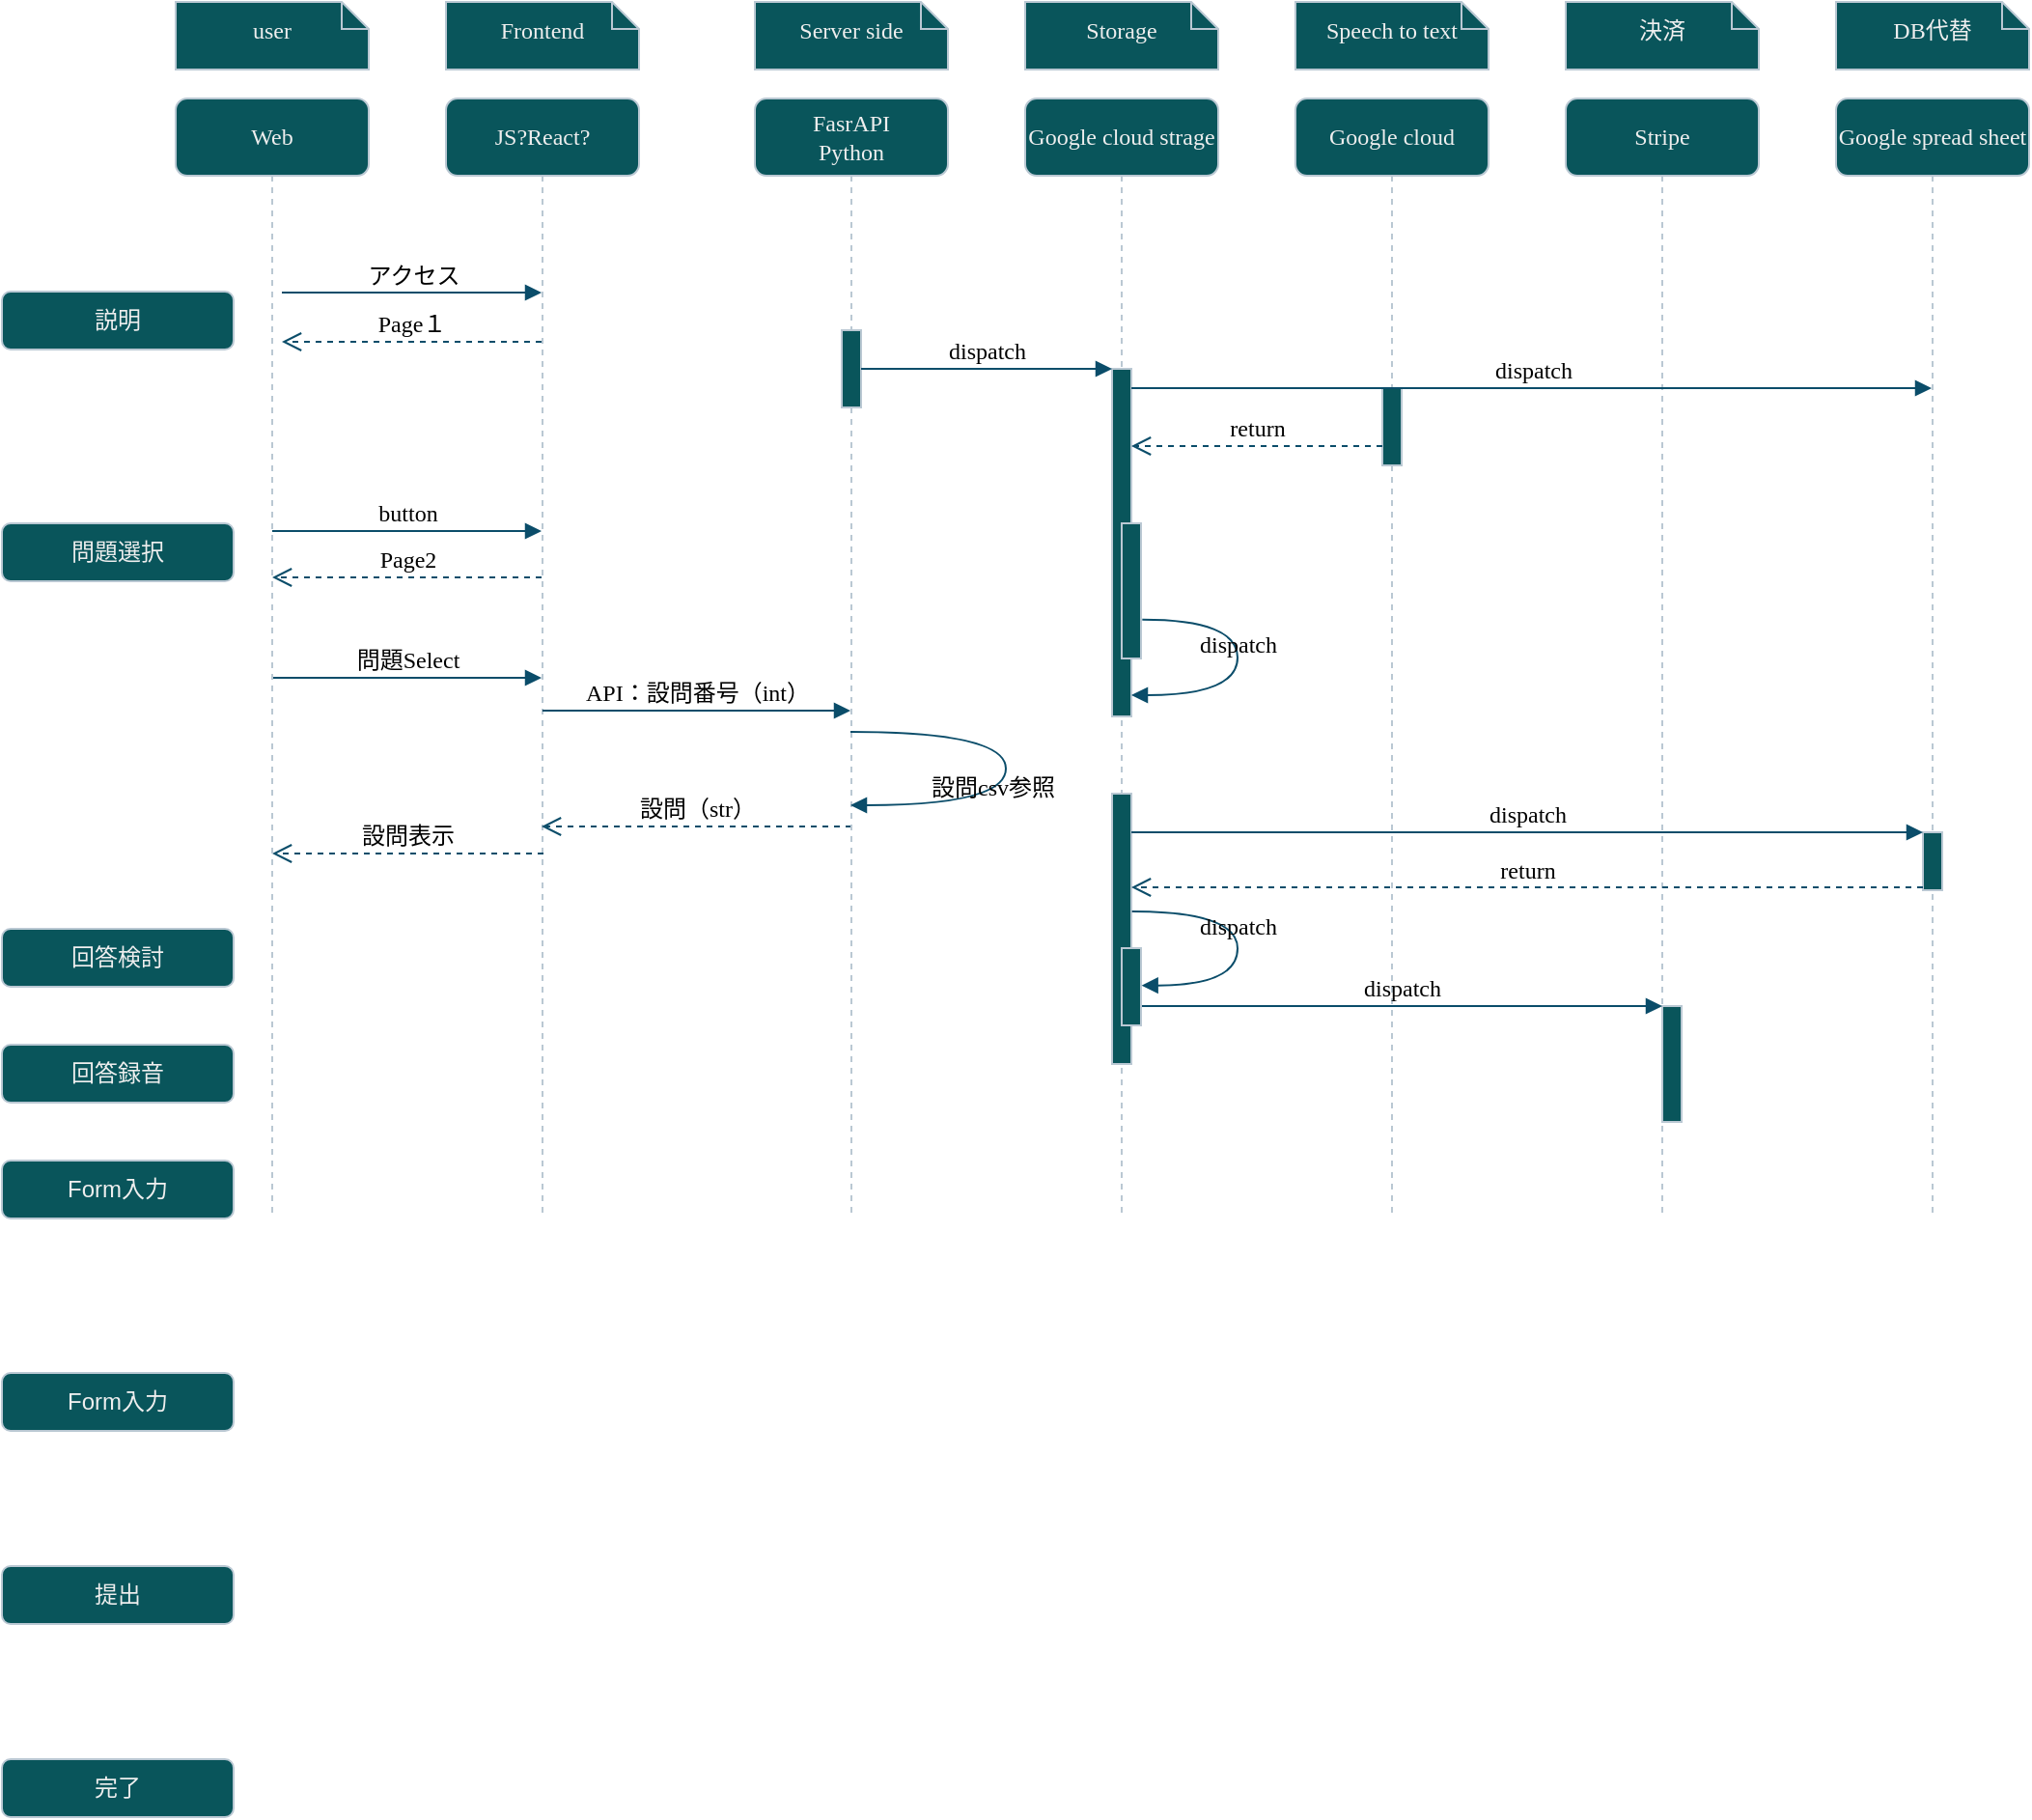 <mxfile version="21.1.4" type="github">
  <diagram name="Page-1" id="13e1069c-82ec-6db2-03f1-153e76fe0fe0">
    <mxGraphModel dx="954" dy="529" grid="1" gridSize="10" guides="1" tooltips="1" connect="1" arrows="1" fold="1" page="1" pageScale="1" pageWidth="1100" pageHeight="850" background="none" math="0" shadow="0">
      <root>
        <mxCell id="0" />
        <mxCell id="1" parent="0" />
        <mxCell id="7baba1c4bc27f4b0-2" value="JS?React?" style="shape=umlLifeline;perimeter=lifelinePerimeter;whiteSpace=wrap;html=1;container=1;collapsible=0;recursiveResize=0;outlineConnect=0;rounded=1;shadow=0;comic=0;labelBackgroundColor=none;strokeWidth=1;fontFamily=Verdana;fontSize=12;align=center;fillColor=#09555B;strokeColor=#BAC8D3;fontColor=#EEEEEE;" parent="1" vertex="1">
          <mxGeometry x="240" y="80" width="100" height="580" as="geometry" />
        </mxCell>
        <mxCell id="rtjSVbUBvYGyqIFWCW7j-10" value="Page１" style="html=1;verticalAlign=bottom;endArrow=open;dashed=1;endSize=8;labelBackgroundColor=none;fontFamily=Verdana;fontSize=12;edgeStyle=elbowEdgeStyle;elbow=horizontal;fontColor=default;strokeColor=#0B4D6A;" edge="1" parent="7baba1c4bc27f4b0-2" source="7baba1c4bc27f4b0-2">
          <mxGeometry relative="1" as="geometry">
            <mxPoint x="-85" y="126" as="targetPoint" />
            <Array as="points">
              <mxPoint x="-10" y="126" />
              <mxPoint x="20" y="126" />
            </Array>
            <mxPoint x="45" y="126" as="sourcePoint" />
          </mxGeometry>
        </mxCell>
        <mxCell id="7baba1c4bc27f4b0-14" value="アクセス" style="html=1;verticalAlign=bottom;endArrow=block;labelBackgroundColor=none;fontFamily=Verdana;fontSize=12;edgeStyle=elbowEdgeStyle;elbow=vertical;fontColor=default;strokeColor=#0B4D6A;" parent="7baba1c4bc27f4b0-2" target="7baba1c4bc27f4b0-2" edge="1">
          <mxGeometry relative="1" as="geometry">
            <mxPoint x="-85" y="100.5" as="sourcePoint" />
            <mxPoint x="45" y="100.5" as="targetPoint" />
            <Array as="points">
              <mxPoint x="20" y="100.5" />
              <mxPoint x="-60" y="220.5" />
              <mxPoint x="50" y="230.5" />
            </Array>
          </mxGeometry>
        </mxCell>
        <mxCell id="rtjSVbUBvYGyqIFWCW7j-12" value="button" style="html=1;verticalAlign=bottom;endArrow=block;labelBackgroundColor=none;fontFamily=Verdana;fontSize=12;edgeStyle=elbowEdgeStyle;elbow=vertical;fontColor=default;strokeColor=#0B4D6A;" edge="1" parent="7baba1c4bc27f4b0-2" target="7baba1c4bc27f4b0-2">
          <mxGeometry relative="1" as="geometry">
            <mxPoint x="-90" y="224" as="sourcePoint" />
            <mxPoint x="40" y="224" as="targetPoint" />
            <Array as="points">
              <mxPoint x="15" y="224" />
              <mxPoint x="-65" y="344" />
              <mxPoint x="45" y="354" />
            </Array>
          </mxGeometry>
        </mxCell>
        <mxCell id="rtjSVbUBvYGyqIFWCW7j-13" value="Page2" style="html=1;verticalAlign=bottom;endArrow=open;dashed=1;endSize=8;labelBackgroundColor=none;fontFamily=Verdana;fontSize=12;edgeStyle=elbowEdgeStyle;elbow=vertical;fontColor=default;strokeColor=#0B4D6A;" edge="1" parent="7baba1c4bc27f4b0-2" source="7baba1c4bc27f4b0-2">
          <mxGeometry relative="1" as="geometry">
            <mxPoint x="-90" y="248" as="targetPoint" />
            <Array as="points">
              <mxPoint x="-15" y="248" />
              <mxPoint x="15" y="248" />
            </Array>
            <mxPoint x="40" y="248" as="sourcePoint" />
          </mxGeometry>
        </mxCell>
        <mxCell id="rtjSVbUBvYGyqIFWCW7j-14" value="問題Select" style="html=1;verticalAlign=bottom;endArrow=block;labelBackgroundColor=none;fontFamily=Verdana;fontSize=12;edgeStyle=elbowEdgeStyle;elbow=vertical;fontColor=default;strokeColor=#0B4D6A;" edge="1" parent="7baba1c4bc27f4b0-2" target="7baba1c4bc27f4b0-2">
          <mxGeometry relative="1" as="geometry">
            <mxPoint x="-90" y="300" as="sourcePoint" />
            <mxPoint x="40" y="300" as="targetPoint" />
            <Array as="points">
              <mxPoint x="15" y="300" />
              <mxPoint x="-65" y="420" />
              <mxPoint x="45" y="430" />
            </Array>
          </mxGeometry>
        </mxCell>
        <mxCell id="rtjSVbUBvYGyqIFWCW7j-17" value="設問（str）" style="html=1;verticalAlign=bottom;endArrow=open;dashed=1;endSize=8;exitX=0;exitY=0.95;labelBackgroundColor=none;fontFamily=Verdana;fontSize=12;fontColor=default;strokeColor=#0B4D6A;" edge="1" parent="7baba1c4bc27f4b0-2">
          <mxGeometry relative="1" as="geometry">
            <mxPoint x="49.5" y="377" as="targetPoint" />
            <mxPoint x="210" y="377" as="sourcePoint" />
          </mxGeometry>
        </mxCell>
        <mxCell id="rtjSVbUBvYGyqIFWCW7j-18" value="設問表示" style="html=1;verticalAlign=bottom;endArrow=open;dashed=1;endSize=8;exitX=0;exitY=0.95;labelBackgroundColor=none;fontFamily=Verdana;fontSize=12;fontColor=default;strokeColor=#0B4D6A;" edge="1" parent="7baba1c4bc27f4b0-2" target="7baba1c4bc27f4b0-8">
          <mxGeometry relative="1" as="geometry">
            <mxPoint x="-80" y="391" as="targetPoint" />
            <mxPoint x="50.5" y="391" as="sourcePoint" />
          </mxGeometry>
        </mxCell>
        <mxCell id="7baba1c4bc27f4b0-3" value="FasrAPI&lt;br&gt;Python" style="shape=umlLifeline;perimeter=lifelinePerimeter;whiteSpace=wrap;html=1;container=1;collapsible=0;recursiveResize=0;outlineConnect=0;rounded=1;shadow=0;comic=0;labelBackgroundColor=none;strokeWidth=1;fontFamily=Verdana;fontSize=12;align=center;fillColor=#09555B;strokeColor=#BAC8D3;fontColor=#EEEEEE;" parent="1" vertex="1">
          <mxGeometry x="400" y="80" width="100" height="580" as="geometry" />
        </mxCell>
        <mxCell id="7baba1c4bc27f4b0-13" value="" style="html=1;points=[];perimeter=orthogonalPerimeter;rounded=0;shadow=0;comic=0;labelBackgroundColor=none;strokeWidth=1;fontFamily=Verdana;fontSize=12;align=center;fillColor=#09555B;strokeColor=#BAC8D3;fontColor=#EEEEEE;" parent="7baba1c4bc27f4b0-3" vertex="1">
          <mxGeometry x="45" y="120" width="10" height="40" as="geometry" />
        </mxCell>
        <mxCell id="7baba1c4bc27f4b0-4" value="Google cloud strage" style="shape=umlLifeline;perimeter=lifelinePerimeter;whiteSpace=wrap;html=1;container=1;collapsible=0;recursiveResize=0;outlineConnect=0;rounded=1;shadow=0;comic=0;labelBackgroundColor=none;strokeWidth=1;fontFamily=Verdana;fontSize=12;align=center;fillColor=#09555B;strokeColor=#BAC8D3;fontColor=#EEEEEE;" parent="1" vertex="1">
          <mxGeometry x="540" y="80" width="100" height="580" as="geometry" />
        </mxCell>
        <mxCell id="7baba1c4bc27f4b0-5" value="Google cloud" style="shape=umlLifeline;perimeter=lifelinePerimeter;whiteSpace=wrap;html=1;container=1;collapsible=0;recursiveResize=0;outlineConnect=0;rounded=1;shadow=0;comic=0;labelBackgroundColor=none;strokeWidth=1;fontFamily=Verdana;fontSize=12;align=center;fillColor=#09555B;strokeColor=#BAC8D3;fontColor=#EEEEEE;" parent="1" vertex="1">
          <mxGeometry x="680" y="80" width="100" height="580" as="geometry" />
        </mxCell>
        <mxCell id="7baba1c4bc27f4b0-6" value="Stripe" style="shape=umlLifeline;perimeter=lifelinePerimeter;whiteSpace=wrap;html=1;container=1;collapsible=0;recursiveResize=0;outlineConnect=0;rounded=1;shadow=0;comic=0;labelBackgroundColor=none;strokeWidth=1;fontFamily=Verdana;fontSize=12;align=center;fillColor=#09555B;strokeColor=#BAC8D3;fontColor=#EEEEEE;" parent="1" vertex="1">
          <mxGeometry x="820" y="80" width="100" height="580" as="geometry" />
        </mxCell>
        <mxCell id="7baba1c4bc27f4b0-7" value="Google spread sheet" style="shape=umlLifeline;perimeter=lifelinePerimeter;whiteSpace=wrap;html=1;container=1;collapsible=0;recursiveResize=0;outlineConnect=0;rounded=1;shadow=0;comic=0;labelBackgroundColor=none;strokeWidth=1;fontFamily=Verdana;fontSize=12;align=center;fillColor=#09555B;strokeColor=#BAC8D3;fontColor=#EEEEEE;" parent="1" vertex="1">
          <mxGeometry x="960" y="80" width="100" height="580" as="geometry" />
        </mxCell>
        <mxCell id="7baba1c4bc27f4b0-8" value="Web" style="shape=umlLifeline;perimeter=lifelinePerimeter;whiteSpace=wrap;html=1;container=1;collapsible=0;recursiveResize=0;outlineConnect=0;rounded=1;shadow=0;comic=0;labelBackgroundColor=none;strokeWidth=1;fontFamily=Verdana;fontSize=12;align=center;fillColor=#09555B;strokeColor=#BAC8D3;fontColor=#EEEEEE;" parent="1" vertex="1">
          <mxGeometry x="100" y="80" width="100" height="580" as="geometry" />
        </mxCell>
        <mxCell id="rtjSVbUBvYGyqIFWCW7j-1" value="説明" style="rounded=1;whiteSpace=wrap;html=1;labelBackgroundColor=none;fillColor=#09555B;strokeColor=#BAC8D3;fontColor=#EEEEEE;" vertex="1" parent="7baba1c4bc27f4b0-8">
          <mxGeometry x="-90" y="100" width="120" height="30" as="geometry" />
        </mxCell>
        <mxCell id="rtjSVbUBvYGyqIFWCW7j-2" value="問題選択" style="rounded=1;whiteSpace=wrap;html=1;labelBackgroundColor=none;fillColor=#09555B;strokeColor=#BAC8D3;fontColor=#EEEEEE;" vertex="1" parent="7baba1c4bc27f4b0-8">
          <mxGeometry x="-90" y="220" width="120" height="30" as="geometry" />
        </mxCell>
        <mxCell id="rtjSVbUBvYGyqIFWCW7j-3" value="回答検討" style="rounded=1;whiteSpace=wrap;html=1;labelBackgroundColor=none;fillColor=#09555B;strokeColor=#BAC8D3;fontColor=#EEEEEE;" vertex="1" parent="7baba1c4bc27f4b0-8">
          <mxGeometry x="-90" y="430" width="120" height="30" as="geometry" />
        </mxCell>
        <mxCell id="rtjSVbUBvYGyqIFWCW7j-5" value="Form入力" style="rounded=1;whiteSpace=wrap;html=1;labelBackgroundColor=none;fillColor=#09555B;strokeColor=#BAC8D3;fontColor=#EEEEEE;" vertex="1" parent="7baba1c4bc27f4b0-8">
          <mxGeometry x="-90" y="550" width="120" height="30" as="geometry" />
        </mxCell>
        <mxCell id="rtjSVbUBvYGyqIFWCW7j-4" value="回答録音" style="rounded=1;whiteSpace=wrap;html=1;labelBackgroundColor=none;fillColor=#09555B;strokeColor=#BAC8D3;fontColor=#EEEEEE;" vertex="1" parent="7baba1c4bc27f4b0-8">
          <mxGeometry x="-90" y="490" width="120" height="30" as="geometry" />
        </mxCell>
        <mxCell id="7baba1c4bc27f4b0-16" value="" style="html=1;points=[];perimeter=orthogonalPerimeter;rounded=0;shadow=0;comic=0;labelBackgroundColor=none;strokeWidth=1;fontFamily=Verdana;fontSize=12;align=center;fillColor=#09555B;strokeColor=#BAC8D3;fontColor=#EEEEEE;" parent="1" vertex="1">
          <mxGeometry x="585" y="220" width="10" height="180" as="geometry" />
        </mxCell>
        <mxCell id="7baba1c4bc27f4b0-17" value="dispatch" style="html=1;verticalAlign=bottom;endArrow=block;labelBackgroundColor=none;fontFamily=Verdana;fontSize=12;edgeStyle=elbowEdgeStyle;elbow=vertical;fontColor=default;strokeColor=#0B4D6A;" parent="1" source="7baba1c4bc27f4b0-13" target="7baba1c4bc27f4b0-16" edge="1">
          <mxGeometry relative="1" as="geometry">
            <mxPoint x="510" y="220" as="sourcePoint" />
            <Array as="points">
              <mxPoint x="460" y="220" />
            </Array>
          </mxGeometry>
        </mxCell>
        <mxCell id="7baba1c4bc27f4b0-19" value="" style="html=1;points=[];perimeter=orthogonalPerimeter;rounded=0;shadow=0;comic=0;labelBackgroundColor=none;strokeWidth=1;fontFamily=Verdana;fontSize=12;align=center;fillColor=#09555B;strokeColor=#BAC8D3;fontColor=#EEEEEE;" parent="1" vertex="1">
          <mxGeometry x="725" y="230" width="10" height="40" as="geometry" />
        </mxCell>
        <mxCell id="7baba1c4bc27f4b0-20" value="dispatch" style="html=1;verticalAlign=bottom;endArrow=block;labelBackgroundColor=none;fontFamily=Verdana;fontSize=12;edgeStyle=elbowEdgeStyle;elbow=vertical;fontColor=default;strokeColor=#0B4D6A;" parent="1" source="7baba1c4bc27f4b0-16" target="7baba1c4bc27f4b0-7" edge="1">
          <mxGeometry relative="1" as="geometry">
            <mxPoint x="650" y="230" as="sourcePoint" />
            <Array as="points">
              <mxPoint x="840" y="230" />
            </Array>
          </mxGeometry>
        </mxCell>
        <mxCell id="7baba1c4bc27f4b0-21" value="return" style="html=1;verticalAlign=bottom;endArrow=open;dashed=1;endSize=8;labelBackgroundColor=none;fontFamily=Verdana;fontSize=12;edgeStyle=elbowEdgeStyle;elbow=vertical;fontColor=default;strokeColor=#0B4D6A;" parent="1" source="7baba1c4bc27f4b0-19" target="7baba1c4bc27f4b0-16" edge="1">
          <mxGeometry relative="1" as="geometry">
            <mxPoint x="650" y="306" as="targetPoint" />
            <Array as="points">
              <mxPoint x="670" y="260" />
              <mxPoint x="700" y="260" />
            </Array>
          </mxGeometry>
        </mxCell>
        <mxCell id="7baba1c4bc27f4b0-22" value="" style="html=1;points=[];perimeter=orthogonalPerimeter;rounded=0;shadow=0;comic=0;labelBackgroundColor=none;strokeWidth=1;fontFamily=Verdana;fontSize=12;align=center;fillColor=#09555B;strokeColor=#BAC8D3;fontColor=#EEEEEE;" parent="1" vertex="1">
          <mxGeometry x="585" y="440" width="10" height="140" as="geometry" />
        </mxCell>
        <mxCell id="7baba1c4bc27f4b0-25" value="" style="html=1;points=[];perimeter=orthogonalPerimeter;rounded=0;shadow=0;comic=0;labelBackgroundColor=none;strokeWidth=1;fontFamily=Verdana;fontSize=12;align=center;fillColor=#09555B;strokeColor=#BAC8D3;fontColor=#EEEEEE;" parent="1" vertex="1">
          <mxGeometry x="1005" y="460" width="10" height="30" as="geometry" />
        </mxCell>
        <mxCell id="7baba1c4bc27f4b0-26" value="dispatch" style="html=1;verticalAlign=bottom;endArrow=block;entryX=0;entryY=0;labelBackgroundColor=none;fontFamily=Verdana;fontSize=12;fontColor=default;strokeColor=#0B4D6A;" parent="1" source="7baba1c4bc27f4b0-22" target="7baba1c4bc27f4b0-25" edge="1">
          <mxGeometry relative="1" as="geometry">
            <mxPoint x="930" y="340" as="sourcePoint" />
          </mxGeometry>
        </mxCell>
        <mxCell id="7baba1c4bc27f4b0-27" value="return" style="html=1;verticalAlign=bottom;endArrow=open;dashed=1;endSize=8;exitX=0;exitY=0.95;labelBackgroundColor=none;fontFamily=Verdana;fontSize=12;fontColor=default;strokeColor=#0B4D6A;" parent="1" source="7baba1c4bc27f4b0-25" target="7baba1c4bc27f4b0-22" edge="1">
          <mxGeometry relative="1" as="geometry">
            <mxPoint x="930" y="416" as="targetPoint" />
          </mxGeometry>
        </mxCell>
        <mxCell id="7baba1c4bc27f4b0-28" value="" style="html=1;points=[];perimeter=orthogonalPerimeter;rounded=0;shadow=0;comic=0;labelBackgroundColor=none;strokeWidth=1;fontFamily=Verdana;fontSize=12;align=center;fillColor=#09555B;strokeColor=#BAC8D3;fontColor=#EEEEEE;" parent="1" vertex="1">
          <mxGeometry x="870" y="550" width="10" height="60" as="geometry" />
        </mxCell>
        <mxCell id="7baba1c4bc27f4b0-29" value="dispatch" style="html=1;verticalAlign=bottom;endArrow=block;entryX=0;entryY=0;labelBackgroundColor=none;fontFamily=Verdana;fontSize=12;edgeStyle=elbowEdgeStyle;elbow=vertical;fontColor=default;strokeColor=#0B4D6A;" parent="1" source="7baba1c4bc27f4b0-37" target="7baba1c4bc27f4b0-28" edge="1">
          <mxGeometry relative="1" as="geometry">
            <mxPoint x="800" y="550" as="sourcePoint" />
          </mxGeometry>
        </mxCell>
        <mxCell id="7baba1c4bc27f4b0-34" value="" style="html=1;points=[];perimeter=orthogonalPerimeter;rounded=0;shadow=0;comic=0;labelBackgroundColor=none;strokeWidth=1;fontFamily=Verdana;fontSize=12;align=center;fillColor=#09555B;strokeColor=#BAC8D3;fontColor=#EEEEEE;" parent="1" vertex="1">
          <mxGeometry x="590" y="300" width="10" height="70" as="geometry" />
        </mxCell>
        <mxCell id="7baba1c4bc27f4b0-35" value="設問csv参照" style="html=1;verticalAlign=bottom;endArrow=block;labelBackgroundColor=none;fontFamily=Verdana;fontSize=12;elbow=vertical;edgeStyle=orthogonalEdgeStyle;curved=1;fontColor=default;strokeColor=#0B4D6A;" parent="1" edge="1">
          <mxGeometry x="0.262" relative="1" as="geometry">
            <mxPoint x="449.5" y="408" as="sourcePoint" />
            <mxPoint x="449.5" y="446" as="targetPoint" />
            <Array as="points">
              <mxPoint x="530" y="408" />
              <mxPoint x="530" y="446" />
            </Array>
            <mxPoint as="offset" />
          </mxGeometry>
        </mxCell>
        <mxCell id="7baba1c4bc27f4b0-36" value="dispatch" style="html=1;verticalAlign=bottom;endArrow=block;labelBackgroundColor=none;fontFamily=Verdana;fontSize=12;elbow=vertical;edgeStyle=orthogonalEdgeStyle;curved=1;exitX=1.066;exitY=0.713;exitPerimeter=0;fontColor=default;strokeColor=#0B4D6A;" parent="1" source="7baba1c4bc27f4b0-34" edge="1">
          <mxGeometry relative="1" as="geometry">
            <mxPoint x="610.333" y="350" as="sourcePoint" />
            <mxPoint x="595" y="389" as="targetPoint" />
            <Array as="points">
              <mxPoint x="650" y="350" />
              <mxPoint x="650" y="389" />
            </Array>
          </mxGeometry>
        </mxCell>
        <mxCell id="7baba1c4bc27f4b0-37" value="" style="html=1;points=[];perimeter=orthogonalPerimeter;rounded=0;shadow=0;comic=0;labelBackgroundColor=none;strokeWidth=1;fontFamily=Verdana;fontSize=12;align=center;fillColor=#09555B;strokeColor=#BAC8D3;fontColor=#EEEEEE;" parent="1" vertex="1">
          <mxGeometry x="590" y="520" width="10" height="40" as="geometry" />
        </mxCell>
        <mxCell id="7baba1c4bc27f4b0-39" value="dispatch" style="html=1;verticalAlign=bottom;endArrow=block;labelBackgroundColor=none;fontFamily=Verdana;fontSize=12;elbow=vertical;edgeStyle=orthogonalEdgeStyle;curved=1;entryX=1;entryY=0.286;entryPerimeter=0;exitX=1.038;exitY=0.345;exitPerimeter=0;fontColor=default;strokeColor=#0B4D6A;" parent="1" edge="1">
          <mxGeometry relative="1" as="geometry">
            <mxPoint x="595.333" y="501" as="sourcePoint" />
            <mxPoint x="600.333" y="539.333" as="targetPoint" />
            <Array as="points">
              <mxPoint x="650" y="501" />
              <mxPoint x="650" y="539" />
            </Array>
          </mxGeometry>
        </mxCell>
        <mxCell id="7baba1c4bc27f4b0-40" value="user&lt;br&gt;" style="shape=note;whiteSpace=wrap;html=1;size=14;verticalAlign=middle;align=center;spacingTop=-6;rounded=0;shadow=0;comic=0;labelBackgroundColor=none;strokeWidth=1;fontFamily=Verdana;fontSize=12;fillColor=#09555B;strokeColor=#BAC8D3;fontColor=#EEEEEE;" parent="1" vertex="1">
          <mxGeometry x="100" y="30" width="100" height="35" as="geometry" />
        </mxCell>
        <mxCell id="7baba1c4bc27f4b0-41" value="Frontend&lt;br&gt;" style="shape=note;whiteSpace=wrap;html=1;size=14;verticalAlign=middle;align=center;spacingTop=-6;rounded=0;shadow=0;comic=0;labelBackgroundColor=none;strokeWidth=1;fontFamily=Verdana;fontSize=12;fillColor=#09555B;strokeColor=#BAC8D3;fontColor=#EEEEEE;" parent="1" vertex="1">
          <mxGeometry x="240" y="30" width="100" height="35" as="geometry" />
        </mxCell>
        <mxCell id="7baba1c4bc27f4b0-42" value="Server side&lt;br&gt;" style="shape=note;whiteSpace=wrap;html=1;size=14;verticalAlign=middle;align=center;spacingTop=-6;rounded=0;shadow=0;comic=0;labelBackgroundColor=none;strokeWidth=1;fontFamily=Verdana;fontSize=12;fillColor=#09555B;strokeColor=#BAC8D3;fontColor=#EEEEEE;" parent="1" vertex="1">
          <mxGeometry x="400" y="30" width="100" height="35" as="geometry" />
        </mxCell>
        <mxCell id="7baba1c4bc27f4b0-43" value="Storage" style="shape=note;whiteSpace=wrap;html=1;size=14;verticalAlign=middle;align=center;spacingTop=-6;rounded=0;shadow=0;comic=0;labelBackgroundColor=none;strokeWidth=1;fontFamily=Verdana;fontSize=12;fillColor=#09555B;strokeColor=#BAC8D3;fontColor=#EEEEEE;" parent="1" vertex="1">
          <mxGeometry x="540" y="30" width="100" height="35" as="geometry" />
        </mxCell>
        <mxCell id="7baba1c4bc27f4b0-44" value="Speech to text" style="shape=note;whiteSpace=wrap;html=1;size=14;verticalAlign=middle;align=center;spacingTop=-6;rounded=0;shadow=0;comic=0;labelBackgroundColor=none;strokeWidth=1;fontFamily=Verdana;fontSize=12;fillColor=#09555B;strokeColor=#BAC8D3;fontColor=#EEEEEE;" parent="1" vertex="1">
          <mxGeometry x="680" y="30" width="100" height="35" as="geometry" />
        </mxCell>
        <mxCell id="7baba1c4bc27f4b0-45" value="決済" style="shape=note;whiteSpace=wrap;html=1;size=14;verticalAlign=middle;align=center;spacingTop=-6;rounded=0;shadow=0;comic=0;labelBackgroundColor=none;strokeWidth=1;fontFamily=Verdana;fontSize=12;fillColor=#09555B;strokeColor=#BAC8D3;fontColor=#EEEEEE;" parent="1" vertex="1">
          <mxGeometry x="820" y="30" width="100" height="35" as="geometry" />
        </mxCell>
        <mxCell id="7baba1c4bc27f4b0-46" value="DB代替" style="shape=note;whiteSpace=wrap;html=1;size=14;verticalAlign=middle;align=center;spacingTop=-6;rounded=0;shadow=0;comic=0;labelBackgroundColor=none;strokeWidth=1;fontFamily=Verdana;fontSize=12;fillColor=#09555B;strokeColor=#BAC8D3;fontColor=#EEEEEE;" parent="1" vertex="1">
          <mxGeometry x="960" y="30" width="100" height="35" as="geometry" />
        </mxCell>
        <mxCell id="rtjSVbUBvYGyqIFWCW7j-6" value="Form入力" style="rounded=1;whiteSpace=wrap;html=1;labelBackgroundColor=none;fillColor=#09555B;strokeColor=#BAC8D3;fontColor=#EEEEEE;" vertex="1" parent="1">
          <mxGeometry x="10" y="740" width="120" height="30" as="geometry" />
        </mxCell>
        <mxCell id="rtjSVbUBvYGyqIFWCW7j-7" value="提出" style="rounded=1;whiteSpace=wrap;html=1;labelBackgroundColor=none;fillColor=#09555B;strokeColor=#BAC8D3;fontColor=#EEEEEE;" vertex="1" parent="1">
          <mxGeometry x="10" y="840" width="120" height="30" as="geometry" />
        </mxCell>
        <mxCell id="rtjSVbUBvYGyqIFWCW7j-9" value="完了" style="rounded=1;whiteSpace=wrap;html=1;labelBackgroundColor=none;fillColor=#09555B;strokeColor=#BAC8D3;fontColor=#EEEEEE;" vertex="1" parent="1">
          <mxGeometry x="10" y="940" width="120" height="30" as="geometry" />
        </mxCell>
        <mxCell id="rtjSVbUBvYGyqIFWCW7j-15" value="API：設問番号（int）" style="html=1;verticalAlign=bottom;endArrow=block;labelBackgroundColor=none;fontFamily=Verdana;fontSize=12;edgeStyle=elbowEdgeStyle;elbow=vertical;fontColor=default;strokeColor=#0B4D6A;" edge="1" parent="1">
          <mxGeometry relative="1" as="geometry">
            <mxPoint x="290" y="397" as="sourcePoint" />
            <mxPoint x="449.5" y="397" as="targetPoint" />
            <Array as="points">
              <mxPoint x="395" y="397" />
              <mxPoint x="315" y="517" />
              <mxPoint x="425" y="527" />
            </Array>
          </mxGeometry>
        </mxCell>
      </root>
    </mxGraphModel>
  </diagram>
</mxfile>
